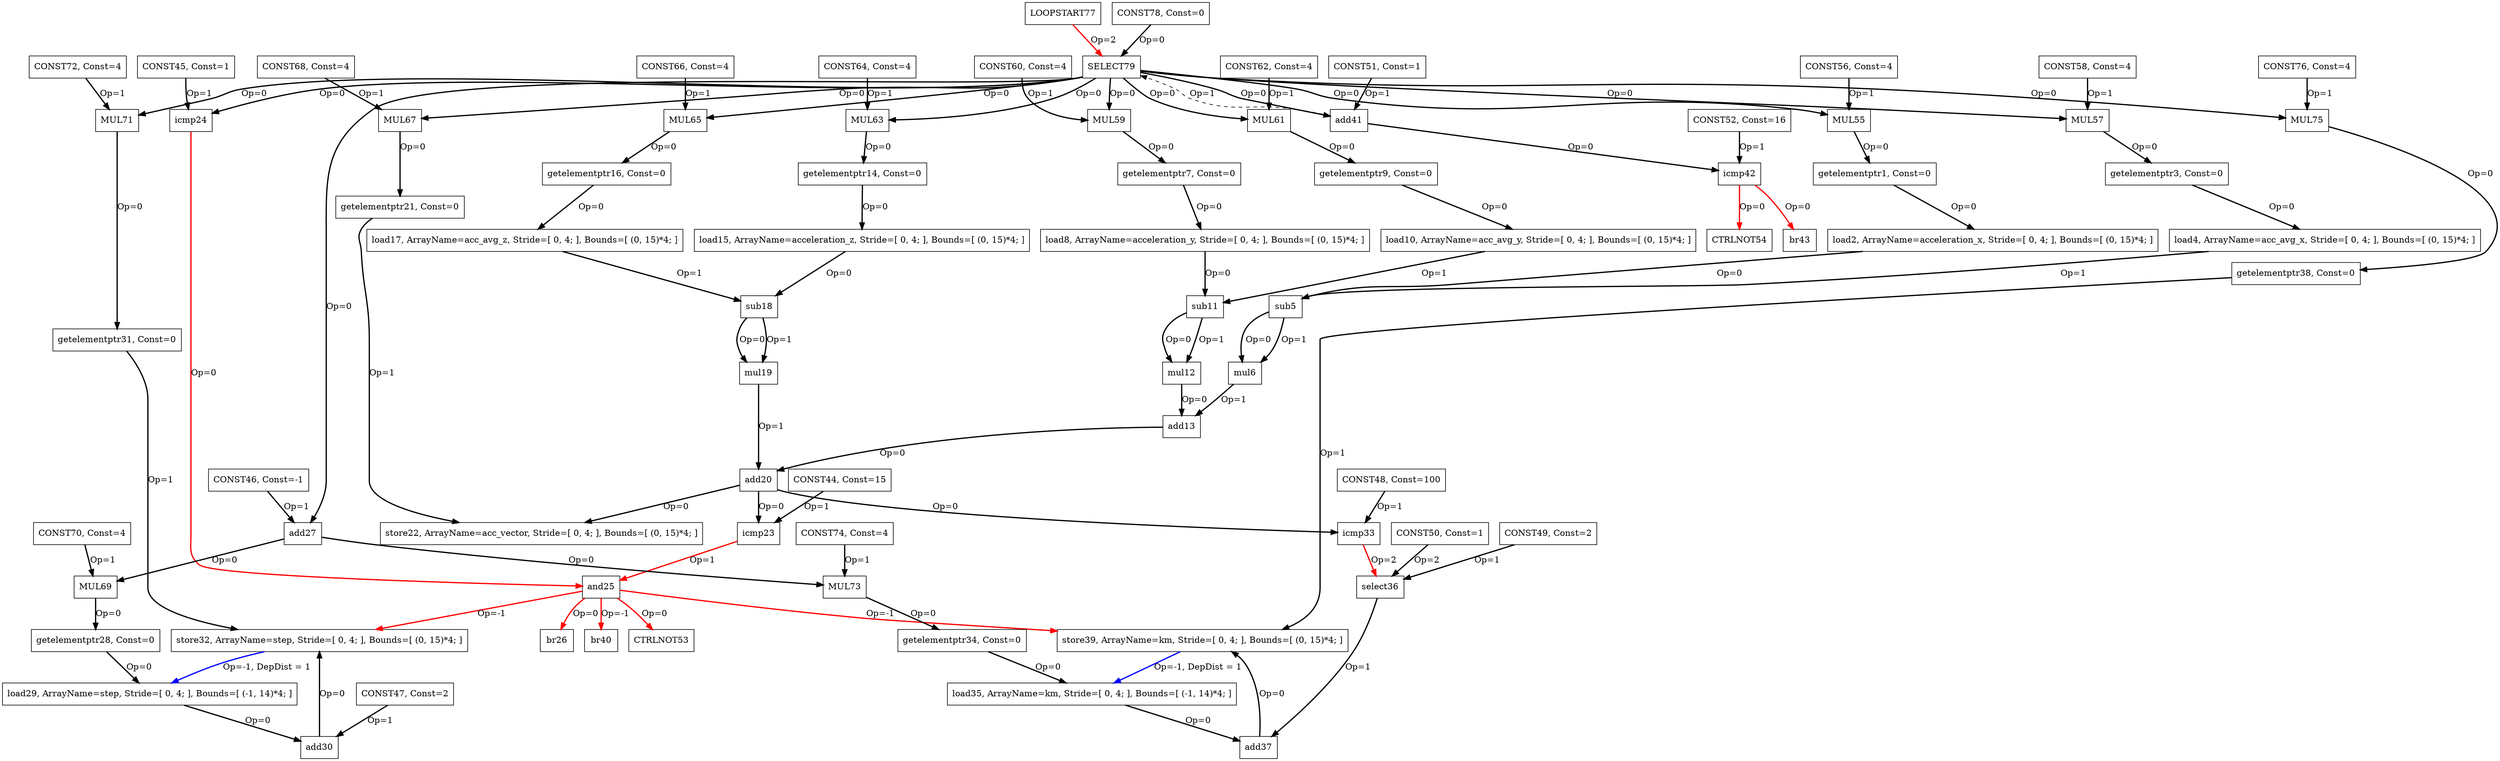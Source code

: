 Digraph G {
getelementptr1[label = "getelementptr1, Const=0", shape = box, color = black];
load2[label = "load2, ArrayName=acceleration_x, Stride=[ 0, 4; ], Bounds=[ (0, 15)*4; ]", shape = box, color = black];
getelementptr3[label = "getelementptr3, Const=0", shape = box, color = black];
load4[label = "load4, ArrayName=acc_avg_x, Stride=[ 0, 4; ], Bounds=[ (0, 15)*4; ]", shape = box, color = black];
sub5[label = "sub5", shape = box, color = black];
mul6[label = "mul6", shape = box, color = black];
getelementptr7[label = "getelementptr7, Const=0", shape = box, color = black];
load8[label = "load8, ArrayName=acceleration_y, Stride=[ 0, 4; ], Bounds=[ (0, 15)*4; ]", shape = box, color = black];
getelementptr9[label = "getelementptr9, Const=0", shape = box, color = black];
load10[label = "load10, ArrayName=acc_avg_y, Stride=[ 0, 4; ], Bounds=[ (0, 15)*4; ]", shape = box, color = black];
sub11[label = "sub11", shape = box, color = black];
mul12[label = "mul12", shape = box, color = black];
add13[label = "add13", shape = box, color = black];
getelementptr14[label = "getelementptr14, Const=0", shape = box, color = black];
load15[label = "load15, ArrayName=acceleration_z, Stride=[ 0, 4; ], Bounds=[ (0, 15)*4; ]", shape = box, color = black];
getelementptr16[label = "getelementptr16, Const=0", shape = box, color = black];
load17[label = "load17, ArrayName=acc_avg_z, Stride=[ 0, 4; ], Bounds=[ (0, 15)*4; ]", shape = box, color = black];
sub18[label = "sub18", shape = box, color = black];
mul19[label = "mul19", shape = box, color = black];
add20[label = "add20", shape = box, color = black];
getelementptr21[label = "getelementptr21, Const=0", shape = box, color = black];
store22[label = "store22, ArrayName=acc_vector, Stride=[ 0, 4; ], Bounds=[ (0, 15)*4; ]", shape = box, color = black];
icmp23[label = "icmp23", shape = box, color = black];
icmp24[label = "icmp24", shape = box, color = black];
and25[label = "and25", shape = box, color = black];
br26[label = "br26", shape = box, color = black];
add27[label = "add27", shape = box, color = black];
getelementptr28[label = "getelementptr28, Const=0", shape = box, color = black];
load29[label = "load29, ArrayName=step, Stride=[ 0, 4; ], Bounds=[ (-1, 14)*4; ]", shape = box, color = black];
add30[label = "add30", shape = box, color = black];
getelementptr31[label = "getelementptr31, Const=0", shape = box, color = black];
store32[label = "store32, ArrayName=step, Stride=[ 0, 4; ], Bounds=[ (0, 15)*4; ]", shape = box, color = black];
icmp33[label = "icmp33", shape = box, color = black];
getelementptr34[label = "getelementptr34, Const=0", shape = box, color = black];
load35[label = "load35, ArrayName=km, Stride=[ 0, 4; ], Bounds=[ (-1, 14)*4; ]", shape = box, color = black];
select36[label = "select36", shape = box, color = black];
add37[label = "add37", shape = box, color = black];
getelementptr38[label = "getelementptr38, Const=0", shape = box, color = black];
store39[label = "store39, ArrayName=km, Stride=[ 0, 4; ], Bounds=[ (0, 15)*4; ]", shape = box, color = black];
br40[label = "br40", shape = box, color = black];
add41[label = "add41", shape = box, color = black];
icmp42[label = "icmp42", shape = box, color = black];
br43[label = "br43", shape = box, color = black];
CONST44[label = "CONST44, Const=15", shape = box, color = black];
CONST45[label = "CONST45, Const=1", shape = box, color = black];
CONST46[label = "CONST46, Const=-1", shape = box, color = black];
CONST47[label = "CONST47, Const=2", shape = box, color = black];
CONST48[label = "CONST48, Const=100", shape = box, color = black];
CONST49[label = "CONST49, Const=2", shape = box, color = black];
CONST50[label = "CONST50, Const=1", shape = box, color = black];
CONST51[label = "CONST51, Const=1", shape = box, color = black];
CONST52[label = "CONST52, Const=16", shape = box, color = black];
CTRLNOT53[label = "CTRLNOT53", shape = box, color = black];
CTRLNOT54[label = "CTRLNOT54", shape = box, color = black];
MUL55[label = "MUL55", shape = box, color = black];
CONST56[label = "CONST56, Const=4", shape = box, color = black];
MUL57[label = "MUL57", shape = box, color = black];
CONST58[label = "CONST58, Const=4", shape = box, color = black];
MUL59[label = "MUL59", shape = box, color = black];
CONST60[label = "CONST60, Const=4", shape = box, color = black];
MUL61[label = "MUL61", shape = box, color = black];
CONST62[label = "CONST62, Const=4", shape = box, color = black];
MUL63[label = "MUL63", shape = box, color = black];
CONST64[label = "CONST64, Const=4", shape = box, color = black];
MUL65[label = "MUL65", shape = box, color = black];
CONST66[label = "CONST66, Const=4", shape = box, color = black];
MUL67[label = "MUL67", shape = box, color = black];
CONST68[label = "CONST68, Const=4", shape = box, color = black];
MUL69[label = "MUL69", shape = box, color = black];
CONST70[label = "CONST70, Const=4", shape = box, color = black];
MUL71[label = "MUL71", shape = box, color = black];
CONST72[label = "CONST72, Const=4", shape = box, color = black];
MUL73[label = "MUL73", shape = box, color = black];
CONST74[label = "CONST74, Const=4", shape = box, color = black];
MUL75[label = "MUL75", shape = box, color = black];
CONST76[label = "CONST76, Const=4", shape = box, color = black];
LOOPSTART77[label = "LOOPSTART77", shape = box, color = black];
CONST78[label = "CONST78, Const=0", shape = box, color = black];
SELECT79[label = "SELECT79", shape = box, color = black];
getelementptr1 -> load2[color = black, style = bold, label = "Op=0"];
load2 -> sub5[color = black, style = bold, label = "Op=0"];
getelementptr3 -> load4[color = black, style = bold, label = "Op=0"];
load4 -> sub5[color = black, style = bold, label = "Op=1"];
sub5 -> mul6[color = black, style = bold, label = "Op=0"];
sub5 -> mul6[color = black, style = bold, label = "Op=1"];
mul6 -> add13[color = black, style = bold, label = "Op=1"];
getelementptr7 -> load8[color = black, style = bold, label = "Op=0"];
load8 -> sub11[color = black, style = bold, label = "Op=0"];
getelementptr9 -> load10[color = black, style = bold, label = "Op=0"];
load10 -> sub11[color = black, style = bold, label = "Op=1"];
sub11 -> mul12[color = black, style = bold, label = "Op=0"];
sub11 -> mul12[color = black, style = bold, label = "Op=1"];
mul12 -> add13[color = black, style = bold, label = "Op=0"];
add13 -> add20[color = black, style = bold, label = "Op=0"];
getelementptr14 -> load15[color = black, style = bold, label = "Op=0"];
load15 -> sub18[color = black, style = bold, label = "Op=0"];
getelementptr16 -> load17[color = black, style = bold, label = "Op=0"];
load17 -> sub18[color = black, style = bold, label = "Op=1"];
sub18 -> mul19[color = black, style = bold, label = "Op=0"];
sub18 -> mul19[color = black, style = bold, label = "Op=1"];
mul19 -> add20[color = black, style = bold, label = "Op=1"];
add20 -> icmp33[color = black, style = bold, label = "Op=0"];
add20 -> icmp23[color = black, style = bold, label = "Op=0"];
add20 -> store22[color = black, style = bold, label = "Op=0"];
getelementptr21 -> store22[color = black, style = bold, label = "Op=1"];
CONST44 -> icmp23[color = black, style = bold, label = "Op=1"];
icmp23 -> and25[color = red, style = bold, label = "Op=1"];
CONST45 -> icmp24[color = black, style = bold, label = "Op=1"];
icmp24 -> and25[color = red, style = bold, label = "Op=0"];
and25 -> br26[color = red, style = bold, label = "Op=0"];
CONST46 -> add27[color = black, style = bold, label = "Op=1"];
getelementptr28 -> load29[color = black, style = bold, label = "Op=0"];
load29 -> add30[color = black, style = bold, label = "Op=0"];
CONST47 -> add30[color = black, style = bold, label = "Op=1"];
add30 -> store32[color = black, style = bold, label = "Op=0"];
getelementptr31 -> store32[color = black, style = bold, label = "Op=1"];
CONST48 -> icmp33[color = black, style = bold, label = "Op=1"];
icmp33 -> select36[color = red, style = bold, label = "Op=2"];
getelementptr34 -> load35[color = black, style = bold, label = "Op=0"];
load35 -> add37[color = black, style = bold, label = "Op=0"];
CONST49 -> select36[color = black, style = bold, label = "Op=1"];
CONST50 -> select36[color = black, style = bold, label = "Op=2"];
select36 -> add37[color = black, style = bold, label = "Op=1"];
add37 -> store39[color = black, style = bold, label = "Op=0"];
getelementptr38 -> store39[color = black, style = bold, label = "Op=1"];
CONST51 -> add41[color = black, style = bold, label = "Op=1"];
add41 -> icmp42[color = black, style = bold, label = "Op=0"];
CONST52 -> icmp42[color = black, style = bold, label = "Op=1"];
icmp42 -> br43[color = red, style = bold, label = "Op=0"];
store32 -> load29[color = blue, style = bold, label = "Op=-1, DepDist = 1"];
store39 -> load35[color = blue, style = bold, label = "Op=-1, DepDist = 1"];
and25 -> store32[color = red, style = bold, label = "Op=-1"];
and25 -> store39[color = red, style = bold, label = "Op=-1"];
and25 -> br40[color = red, style = bold, label = "Op=-1"];
and25 -> CTRLNOT53[color = red, style = bold, label = "Op=0"];
icmp42 -> CTRLNOT54[color = red, style = bold, label = "Op=0"];
CONST56 -> MUL55[color = black, style = bold, label = "Op=1"];
MUL55 -> getelementptr1[color = black, style = bold, label = "Op=0"];
CONST58 -> MUL57[color = black, style = bold, label = "Op=1"];
MUL57 -> getelementptr3[color = black, style = bold, label = "Op=0"];
CONST60 -> MUL59[color = black, style = bold, label = "Op=1"];
MUL59 -> getelementptr7[color = black, style = bold, label = "Op=0"];
CONST62 -> MUL61[color = black, style = bold, label = "Op=1"];
MUL61 -> getelementptr9[color = black, style = bold, label = "Op=0"];
CONST64 -> MUL63[color = black, style = bold, label = "Op=1"];
MUL63 -> getelementptr14[color = black, style = bold, label = "Op=0"];
CONST66 -> MUL65[color = black, style = bold, label = "Op=1"];
MUL65 -> getelementptr16[color = black, style = bold, label = "Op=0"];
CONST68 -> MUL67[color = black, style = bold, label = "Op=1"];
MUL67 -> getelementptr21[color = black, style = bold, label = "Op=0"];
add27 -> MUL69[color = black, style = bold, label = "Op=0"];
CONST70 -> MUL69[color = black, style = bold, label = "Op=1"];
MUL69 -> getelementptr28[color = black, style = bold, label = "Op=0"];
CONST72 -> MUL71[color = black, style = bold, label = "Op=1"];
MUL71 -> getelementptr31[color = black, style = bold, label = "Op=0"];
add27 -> MUL73[color = black, style = bold, label = "Op=0"];
CONST74 -> MUL73[color = black, style = bold, label = "Op=1"];
MUL73 -> getelementptr34[color = black, style = bold, label = "Op=0"];
CONST76 -> MUL75[color = black, style = bold, label = "Op=1"];
MUL75 -> getelementptr38[color = black, style = bold, label = "Op=0"];
CONST78 -> SELECT79[color = black, style = bold, label = "Op=0"];
add41 -> SELECT79[color = black, style = dashed, label = "Op=1"];
LOOPSTART77 -> SELECT79[color = red, style = bold, label = "Op=2"];
SELECT79 -> add41[color = black, style = bold, label = "Op=0"];
SELECT79 -> add27[color = black, style = bold, label = "Op=0"];
SELECT79 -> icmp24[color = black, style = bold, label = "Op=0"];
SELECT79 -> MUL55[color = black, style = bold, label = "Op=0"];
SELECT79 -> MUL57[color = black, style = bold, label = "Op=0"];
SELECT79 -> MUL59[color = black, style = bold, label = "Op=0"];
SELECT79 -> MUL61[color = black, style = bold, label = "Op=0"];
SELECT79 -> MUL63[color = black, style = bold, label = "Op=0"];
SELECT79 -> MUL65[color = black, style = bold, label = "Op=0"];
SELECT79 -> MUL67[color = black, style = bold, label = "Op=0"];
SELECT79 -> MUL71[color = black, style = bold, label = "Op=0"];
SELECT79 -> MUL75[color = black, style = bold, label = "Op=0"];
}
